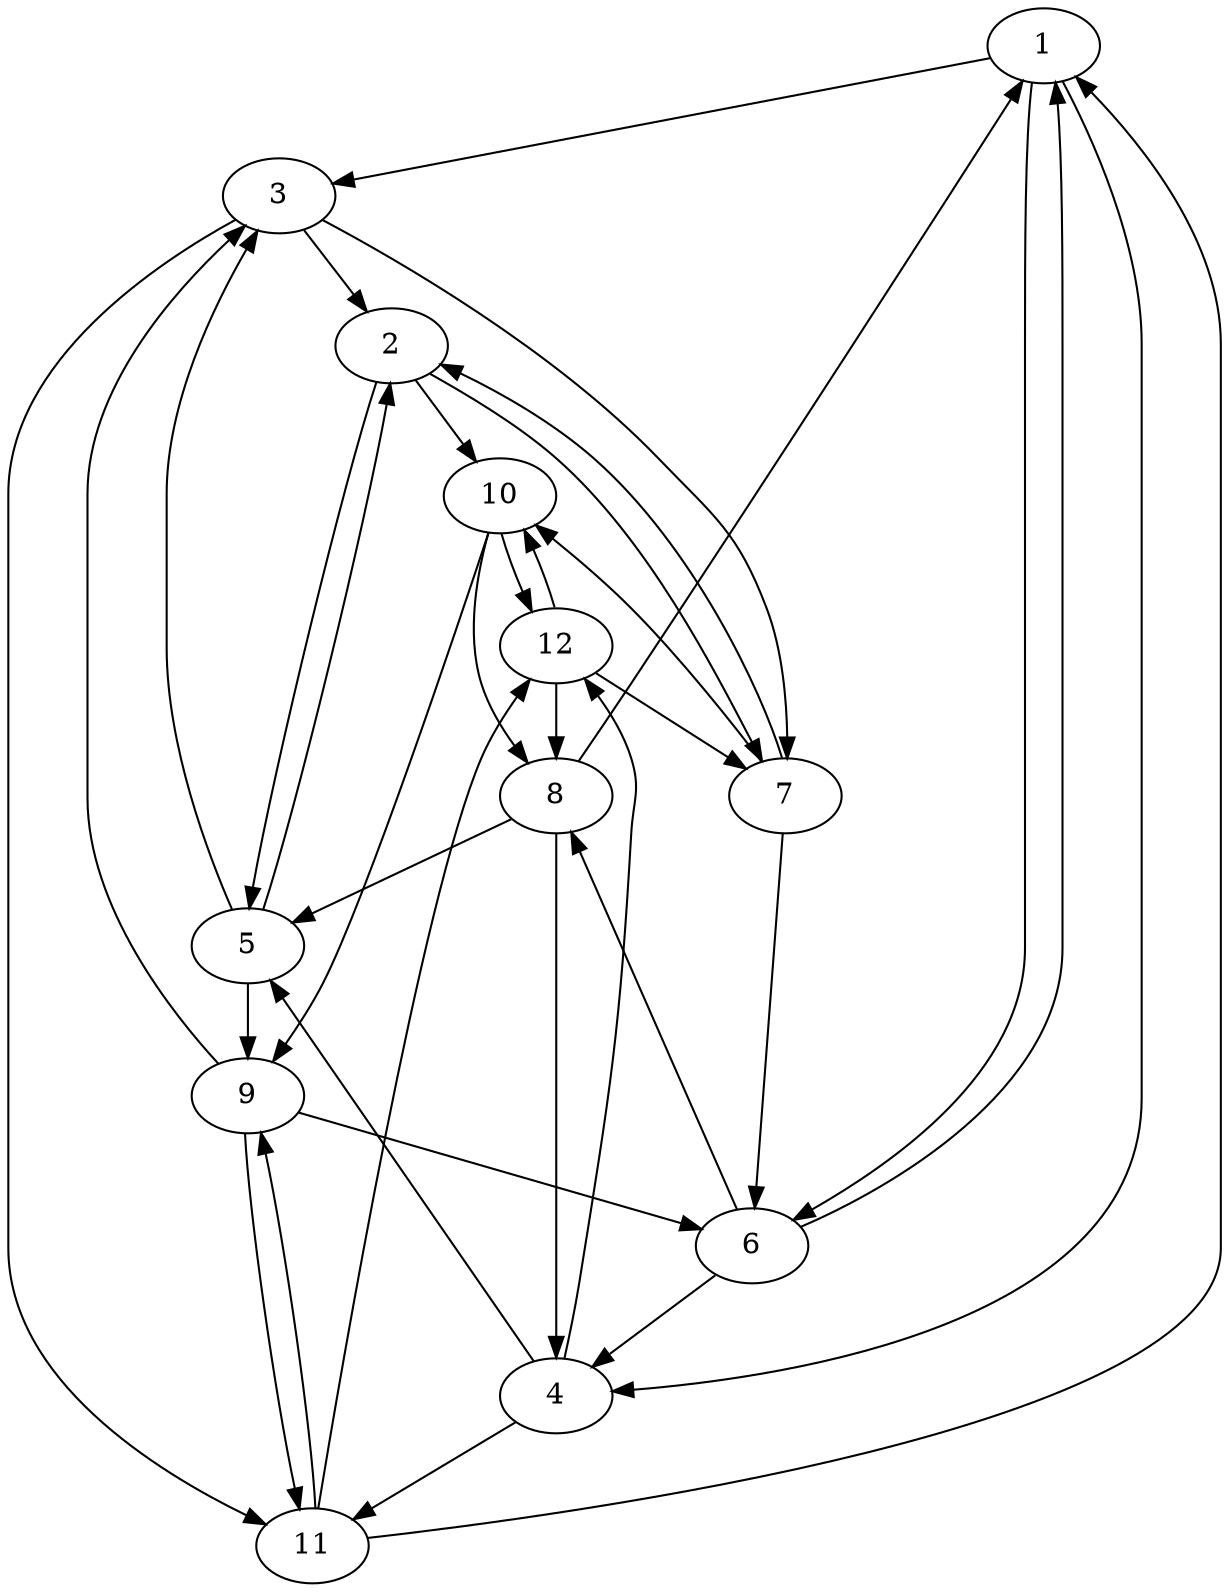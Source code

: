 digraph{ 

1->3;
1->6;
1->4;

2->10;
2->5;
2->7;

3->11;
3->2;
3->7;

4->12;
4->5;
4->11;

5->9;
5->2;
5->3;

6->1;
6->8;
6->4;

7->6;
7->2;
7->10;

8->4;
8->1;
8->5;

9->6;
9->3;
9->11;

10->8;
10->12;
10->9;

11->1;
11->9;
11->12;

12->7;
12->8;
12->10;


}